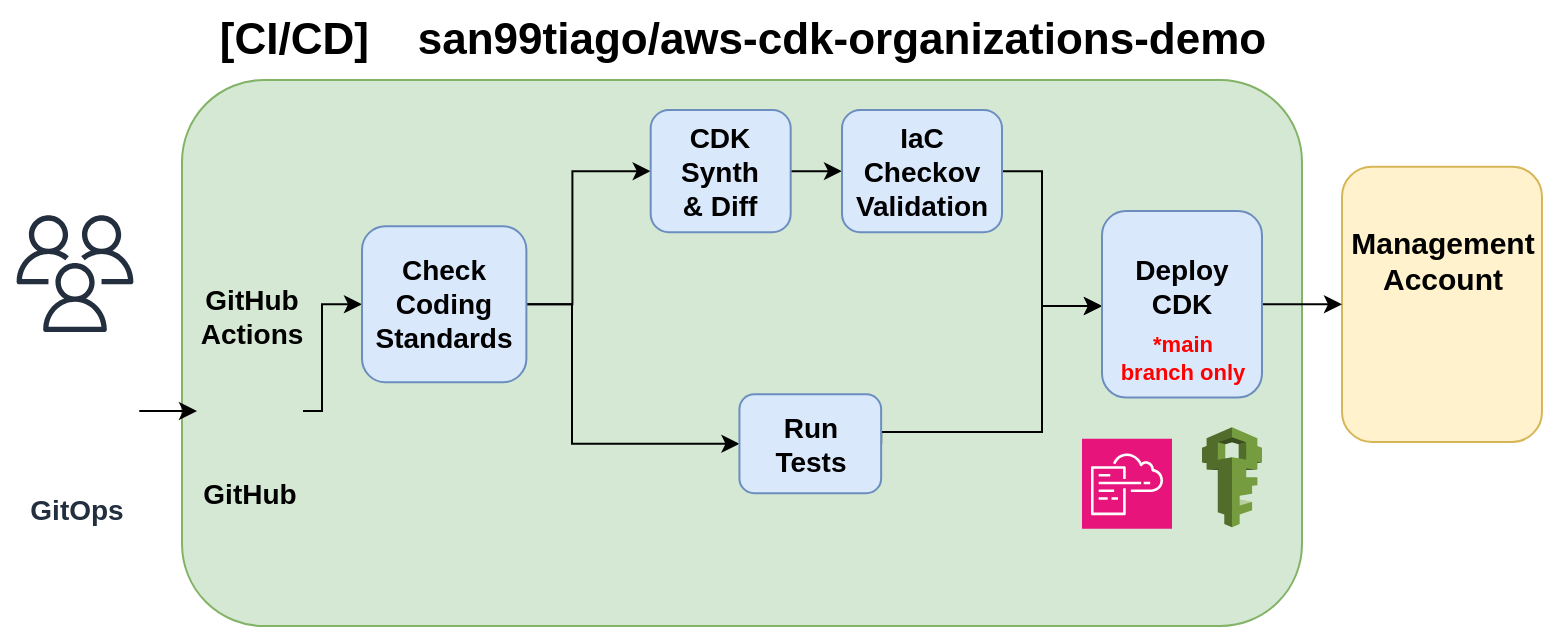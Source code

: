 <mxfile version="21.8.1" type="device">
  <diagram name="Page-1" id="8FTfbC2rcARjfSEzrA1y">
    <mxGraphModel dx="1695" dy="443" grid="1" gridSize="10" guides="1" tooltips="1" connect="1" arrows="1" fold="1" page="1" pageScale="1" pageWidth="850" pageHeight="1100" math="0" shadow="0">
      <root>
        <mxCell id="0" />
        <mxCell id="1" parent="0" />
        <mxCell id="qcpOVHYHYP0Mq-8yIyMg-1" value="" style="rounded=1;whiteSpace=wrap;html=1;fillColor=#d5e8d4;strokeColor=#82b366;fontSize=14;fontStyle=1" parent="1" vertex="1">
          <mxGeometry x="40" y="87" width="560" height="273" as="geometry" />
        </mxCell>
        <mxCell id="iks7YCqrPgkMSZUkMre9-10" style="edgeStyle=orthogonalEdgeStyle;rounded=0;orthogonalLoop=1;jettySize=auto;html=1;entryX=0;entryY=0.5;entryDx=0;entryDy=0;" parent="1" source="qcpOVHYHYP0Mq-8yIyMg-4" target="qcpOVHYHYP0Mq-8yIyMg-21" edge="1">
          <mxGeometry relative="1" as="geometry">
            <Array as="points">
              <mxPoint x="110" y="252" />
              <mxPoint x="110" y="199" />
            </Array>
          </mxGeometry>
        </mxCell>
        <mxCell id="qcpOVHYHYP0Mq-8yIyMg-4" value="" style="shape=image;html=1;verticalAlign=top;verticalLabelPosition=bottom;labelBackgroundColor=#ffffff;imageAspect=0;aspect=fixed;image=https://cdn4.iconfinder.com/data/icons/ionicons/512/icon-social-github-128.png;fontSize=14;fontStyle=1" parent="1" vertex="1">
          <mxGeometry x="47.5" y="226" width="53" height="53" as="geometry" />
        </mxCell>
        <mxCell id="qcpOVHYHYP0Mq-8yIyMg-8" value="&lt;br&gt;&lt;br&gt;&lt;br&gt;&lt;br&gt;GitOps" style="sketch=0;outlineConnect=0;fontColor=#232F3E;gradientColor=none;strokeColor=#232F3E;fillColor=#ffffff;dashed=0;verticalLabelPosition=bottom;verticalAlign=top;align=center;html=1;fontSize=14;fontStyle=1;aspect=fixed;shape=mxgraph.aws4.resourceIcon;resIcon=mxgraph.aws4.users;" parent="1" vertex="1">
          <mxGeometry x="-50" y="147.36" width="73" height="73" as="geometry" />
        </mxCell>
        <mxCell id="qcpOVHYHYP0Mq-8yIyMg-17" value="" style="shape=image;verticalLabelPosition=bottom;labelBackgroundColor=default;verticalAlign=top;aspect=fixed;imageAspect=0;image=https://avatars.githubusercontent.com/u/44036562?s=280&amp;v=4;fontSize=14;fontStyle=1" parent="1" vertex="1">
          <mxGeometry x="47.5" y="134" width="48" height="48" as="geometry" />
        </mxCell>
        <mxCell id="iks7YCqrPgkMSZUkMre9-5" style="edgeStyle=orthogonalEdgeStyle;rounded=0;orthogonalLoop=1;jettySize=auto;html=1;exitX=1;exitY=0.5;exitDx=0;exitDy=0;entryX=0;entryY=0.5;entryDx=0;entryDy=0;" parent="1" source="qcpOVHYHYP0Mq-8yIyMg-21" target="qcpOVHYHYP0Mq-8yIyMg-22" edge="1">
          <mxGeometry relative="1" as="geometry">
            <Array as="points">
              <mxPoint x="235" y="199" />
              <mxPoint x="235" y="269" />
            </Array>
          </mxGeometry>
        </mxCell>
        <mxCell id="iks7YCqrPgkMSZUkMre9-6" style="edgeStyle=orthogonalEdgeStyle;rounded=0;orthogonalLoop=1;jettySize=auto;html=1;entryX=0;entryY=0.5;entryDx=0;entryDy=0;" parent="1" source="qcpOVHYHYP0Mq-8yIyMg-21" target="iks7YCqrPgkMSZUkMre9-2" edge="1">
          <mxGeometry relative="1" as="geometry">
            <Array as="points">
              <mxPoint x="235.19" y="199.13" />
              <mxPoint x="235.19" y="132.13" />
            </Array>
          </mxGeometry>
        </mxCell>
        <mxCell id="qcpOVHYHYP0Mq-8yIyMg-21" value="Check&lt;br&gt;Coding Standards" style="rounded=1;whiteSpace=wrap;html=1;fontSize=14;fontStyle=1;fillColor=#dae8fc;strokeColor=#6c8ebf;" parent="1" vertex="1">
          <mxGeometry x="130" y="160.13" width="82.19" height="78" as="geometry" />
        </mxCell>
        <mxCell id="iks7YCqrPgkMSZUkMre9-21" style="edgeStyle=orthogonalEdgeStyle;rounded=0;orthogonalLoop=1;jettySize=auto;html=1;exitX=1;exitY=0.5;exitDx=0;exitDy=0;entryX=0;entryY=0.5;entryDx=0;entryDy=0;" parent="1" source="qcpOVHYHYP0Mq-8yIyMg-22" target="iks7YCqrPgkMSZUkMre9-18" edge="1">
          <mxGeometry relative="1" as="geometry">
            <Array as="points">
              <mxPoint x="390" y="263" />
              <mxPoint x="470" y="263" />
              <mxPoint x="470" y="200" />
              <mxPoint x="500" y="200" />
            </Array>
          </mxGeometry>
        </mxCell>
        <mxCell id="qcpOVHYHYP0Mq-8yIyMg-22" value="Run&lt;br&gt;Tests" style="rounded=1;whiteSpace=wrap;html=1;fontSize=14;fontStyle=1;fillColor=#dae8fc;strokeColor=#6c8ebf;" parent="1" vertex="1">
          <mxGeometry x="318.72" y="244.12" width="70.85" height="49.5" as="geometry" />
        </mxCell>
        <mxCell id="iks7YCqrPgkMSZUkMre9-4" style="edgeStyle=orthogonalEdgeStyle;rounded=0;orthogonalLoop=1;jettySize=auto;html=1;exitX=1;exitY=0.5;exitDx=0;exitDy=0;" parent="1" source="iks7YCqrPgkMSZUkMre9-13" target="qcpOVHYHYP0Mq-8yIyMg-4" edge="1">
          <mxGeometry relative="1" as="geometry">
            <mxPoint x="13" y="252.5" as="sourcePoint" />
          </mxGeometry>
        </mxCell>
        <mxCell id="qcpOVHYHYP0Mq-8yIyMg-29" value="" style="shape=image;verticalLabelPosition=bottom;labelBackgroundColor=default;verticalAlign=top;aspect=fixed;imageAspect=0;image=https://upload.wikimedia.org/wikipedia/commons/thumb/c/c3/Python-logo-notext.svg/701px-Python-logo-notext.svg.png;" parent="1" vertex="1">
          <mxGeometry x="319.79" y="169.87" width="50.21" height="55" as="geometry" />
        </mxCell>
        <mxCell id="qcpOVHYHYP0Mq-8yIyMg-31" value="" style="rounded=1;whiteSpace=wrap;html=1;fontSize=16;fontStyle=1;fillColor=#fff2cc;strokeColor=#d6b656;" parent="1" vertex="1">
          <mxGeometry x="620" y="130.32" width="100" height="137.62" as="geometry" />
        </mxCell>
        <mxCell id="qcpOVHYHYP0Mq-8yIyMg-36" value="GitHub Actions" style="text;html=1;strokeColor=none;fillColor=none;align=center;verticalAlign=middle;whiteSpace=wrap;rounded=0;fontSize=14;fontStyle=1" parent="1" vertex="1">
          <mxGeometry x="44.56" y="189.75" width="60.25" height="30" as="geometry" />
        </mxCell>
        <mxCell id="qcpOVHYHYP0Mq-8yIyMg-39" value="[CI/CD]&amp;nbsp; &amp;nbsp; san99tiago/aws-cdk-organizations-demo" style="text;html=1;align=center;verticalAlign=middle;resizable=0;points=[];autosize=1;strokeColor=none;fillColor=none;fontStyle=1;fontSize=22;" parent="1" vertex="1">
          <mxGeometry x="45" y="47" width="550" height="40" as="geometry" />
        </mxCell>
        <mxCell id="qcpOVHYHYP0Mq-8yIyMg-40" value="" style="shape=image;verticalLabelPosition=bottom;labelBackgroundColor=default;verticalAlign=top;aspect=fixed;imageAspect=0;image=https://upload.wikimedia.org/wikipedia/commons/thumb/b/ba/Pytest_logo.svg/2048px-Pytest_logo.svg.png;clipPath=inset(8% 31% 49% 30.67%);" parent="1" vertex="1">
          <mxGeometry x="336.53" y="297.62" width="41.44" height="46.48" as="geometry" />
        </mxCell>
        <mxCell id="qcpOVHYHYP0Mq-8yIyMg-42" value="" style="shape=image;verticalLabelPosition=bottom;labelBackgroundColor=default;verticalAlign=top;aspect=fixed;imageAspect=0;image=https://johnfraney.ca/blog/images/poetry.png;" parent="1" vertex="1">
          <mxGeometry x="137.79" y="249.27" width="66.6" height="27.75" as="geometry" />
        </mxCell>
        <mxCell id="qcpOVHYHYP0Mq-8yIyMg-49" value="" style="shape=image;imageAspect=0;aspect=fixed;verticalLabelPosition=bottom;verticalAlign=top;image=https://pypi-camo.global.ssl.fastly.net/d3a1a77162e3cd8c3d2089f27899b6eee71af013/68747470733a2f2f7261772e67697468756275736572636f6e74656e742e636f6d2f7073662f626c61636b2f6d61696e2f646f63732f5f7374617469632f6c6f676f322d726561646d652e706e67;" parent="1" vertex="1">
          <mxGeometry x="99.64" y="279" width="142.91" height="52.49" as="geometry" />
        </mxCell>
        <mxCell id="qcpOVHYHYP0Mq-8yIyMg-50" value="" style="shape=image;verticalLabelPosition=bottom;labelBackgroundColor=default;verticalAlign=top;aspect=fixed;imageAspect=0;image=https://coverage.readthedocs.io/en/latest/_static/sleepy-snake-circle-150.png;" parent="1" vertex="1">
          <mxGeometry x="288.59" y="300.11" width="41.5" height="41.5" as="geometry" />
        </mxCell>
        <mxCell id="qcpOVHYHYP0Mq-8yIyMg-51" value="" style="shape=image;verticalLabelPosition=bottom;labelBackgroundColor=default;verticalAlign=top;aspect=fixed;imageAspect=0;image=https://upload.wikimedia.org/wikipedia/commons/thumb/b/ba/Pytest_logo.svg/2048px-Pytest_logo.svg.png;clipPath=inset(55.67% 10.67% 13% 6%);" parent="1" vertex="1">
          <mxGeometry x="382.36" y="310.61" width="54.51" height="20.5" as="geometry" />
        </mxCell>
        <mxCell id="iks7YCqrPgkMSZUkMre9-15" style="edgeStyle=orthogonalEdgeStyle;rounded=0;orthogonalLoop=1;jettySize=auto;html=1;exitX=1;exitY=0.5;exitDx=0;exitDy=0;entryX=0;entryY=0.5;entryDx=0;entryDy=0;" parent="1" source="iks7YCqrPgkMSZUkMre9-2" target="iks7YCqrPgkMSZUkMre9-14" edge="1">
          <mxGeometry relative="1" as="geometry" />
        </mxCell>
        <mxCell id="iks7YCqrPgkMSZUkMre9-2" value="CDK&lt;br&gt;Synth&lt;br&gt;&amp;amp; Diff" style="rounded=1;whiteSpace=wrap;html=1;fontSize=14;fontStyle=1;fillColor=#dae8fc;strokeColor=#6c8ebf;" parent="1" vertex="1">
          <mxGeometry x="274.34" y="102" width="70" height="61.13" as="geometry" />
        </mxCell>
        <mxCell id="iks7YCqrPgkMSZUkMre9-8" value="" style="shape=image;verticalLabelPosition=bottom;labelBackgroundColor=default;verticalAlign=top;aspect=fixed;imageAspect=0;image=https://upload.wikimedia.org/wikipedia/commons/thumb/9/93/Amazon_Web_Services_Logo.svg/640px-Amazon_Web_Services_Logo.svg.png;" parent="1" vertex="1">
          <mxGeometry x="636.3" y="205.53" width="67.39" height="40.34" as="geometry" />
        </mxCell>
        <mxCell id="iks7YCqrPgkMSZUkMre9-9" value="" style="shape=image;verticalLabelPosition=bottom;labelBackgroundColor=default;verticalAlign=top;aspect=fixed;imageAspect=0;image=https://miro.medium.com/v2/resize:fit:500/1*LHt1OdlaWH2zM1jknkeYlg.png;" parent="1" vertex="1">
          <mxGeometry x="270" y="189.75" width="44.25" height="44.25" as="geometry" />
        </mxCell>
        <mxCell id="iks7YCqrPgkMSZUkMre9-13" value="" style="shape=image;verticalLabelPosition=bottom;labelBackgroundColor=default;verticalAlign=top;aspect=fixed;imageAspect=0;image=https://git-scm.com/images/logos/downloads/Git-Icon-1788C.png;" parent="1" vertex="1">
          <mxGeometry x="-45.65" y="220.36" width="64.29" height="64.29" as="geometry" />
        </mxCell>
        <mxCell id="iks7YCqrPgkMSZUkMre9-19" style="edgeStyle=orthogonalEdgeStyle;rounded=0;orthogonalLoop=1;jettySize=auto;html=1;exitX=1;exitY=0.5;exitDx=0;exitDy=0;entryX=0;entryY=0.5;entryDx=0;entryDy=0;" parent="1" source="iks7YCqrPgkMSZUkMre9-14" target="iks7YCqrPgkMSZUkMre9-18" edge="1">
          <mxGeometry relative="1" as="geometry">
            <Array as="points">
              <mxPoint x="470" y="133" />
              <mxPoint x="470" y="200" />
              <mxPoint x="500" y="200" />
            </Array>
          </mxGeometry>
        </mxCell>
        <mxCell id="iks7YCqrPgkMSZUkMre9-14" value="IaC&lt;br&gt;Checkov&lt;br&gt;Validation" style="rounded=1;whiteSpace=wrap;html=1;fontSize=14;fontStyle=1;fillColor=#dae8fc;strokeColor=#6c8ebf;" parent="1" vertex="1">
          <mxGeometry x="370" y="102" width="80" height="61.13" as="geometry" />
        </mxCell>
        <mxCell id="iks7YCqrPgkMSZUkMre9-17" value="" style="shape=image;verticalLabelPosition=bottom;labelBackgroundColor=default;verticalAlign=top;aspect=fixed;imageAspect=0;image=https://raw.githubusercontent.com/bridgecrewio/checkov/main/docs/web/images/checkov_by_bridgecrew.png;rotation=-30;" parent="1" vertex="1">
          <mxGeometry x="366.12" y="198.39" width="87.76" height="29.55" as="geometry" />
        </mxCell>
        <mxCell id="zWsqOKRnjrgEfBXB0Wx7-3" style="edgeStyle=orthogonalEdgeStyle;rounded=0;orthogonalLoop=1;jettySize=auto;html=1;exitX=1;exitY=0.5;exitDx=0;exitDy=0;entryX=0;entryY=0.5;entryDx=0;entryDy=0;" edge="1" parent="1" source="iks7YCqrPgkMSZUkMre9-18" target="qcpOVHYHYP0Mq-8yIyMg-31">
          <mxGeometry relative="1" as="geometry" />
        </mxCell>
        <mxCell id="iks7YCqrPgkMSZUkMre9-18" value="Deploy CDK&lt;br&gt;&amp;nbsp;&lt;br&gt;" style="rounded=1;whiteSpace=wrap;html=1;fontSize=14;fontStyle=1;fillColor=#dae8fc;strokeColor=#6c8ebf;" parent="1" vertex="1">
          <mxGeometry x="500" y="152.54" width="80" height="93.19" as="geometry" />
        </mxCell>
        <mxCell id="iks7YCqrPgkMSZUkMre9-24" value="" style="sketch=0;points=[[0,0,0],[0.25,0,0],[0.5,0,0],[0.75,0,0],[1,0,0],[0,1,0],[0.25,1,0],[0.5,1,0],[0.75,1,0],[1,1,0],[0,0.25,0],[0,0.5,0],[0,0.75,0],[1,0.25,0],[1,0.5,0],[1,0.75,0]];points=[[0,0,0],[0.25,0,0],[0.5,0,0],[0.75,0,0],[1,0,0],[0,1,0],[0.25,1,0],[0.5,1,0],[0.75,1,0],[1,1,0],[0,0.25,0],[0,0.5,0],[0,0.75,0],[1,0.25,0],[1,0.5,0],[1,0.75,0]];outlineConnect=0;fontColor=#232F3E;fillColor=#E7157B;strokeColor=#ffffff;dashed=0;verticalLabelPosition=bottom;verticalAlign=top;align=center;html=1;fontSize=12;fontStyle=0;aspect=fixed;shape=mxgraph.aws4.resourceIcon;resIcon=mxgraph.aws4.cloudformation;" parent="1" vertex="1">
          <mxGeometry x="490" y="266.34" width="45" height="45" as="geometry" />
        </mxCell>
        <mxCell id="iks7YCqrPgkMSZUkMre9-25" value="" style="outlineConnect=0;dashed=0;verticalLabelPosition=bottom;verticalAlign=top;align=center;html=1;shape=mxgraph.aws3.iam;fillColor=#759C3E;gradientColor=none;" parent="1" vertex="1">
          <mxGeometry x="550" y="260.61" width="30" height="50" as="geometry" />
        </mxCell>
        <mxCell id="iks7YCqrPgkMSZUkMre9-26" value="*main&lt;br&gt;branch only" style="text;html=1;strokeColor=none;fillColor=none;align=center;verticalAlign=middle;whiteSpace=wrap;rounded=0;fontSize=11;fontStyle=1;fontColor=#FF0000;" parent="1" vertex="1">
          <mxGeometry x="502.5" y="211.97" width="75" height="27.46" as="geometry" />
        </mxCell>
        <mxCell id="iks7YCqrPgkMSZUkMre9-27" value="GitHub" style="text;html=1;strokeColor=none;fillColor=none;align=center;verticalAlign=middle;whiteSpace=wrap;rounded=0;fontSize=14;fontStyle=1" parent="1" vertex="1">
          <mxGeometry x="43.88" y="279" width="60.25" height="30" as="geometry" />
        </mxCell>
        <mxCell id="iks7YCqrPgkMSZUkMre9-29" value="Management&lt;br style=&quot;font-size: 15px;&quot;&gt;Account" style="text;html=1;strokeColor=none;fillColor=none;align=center;verticalAlign=middle;whiteSpace=wrap;rounded=0;fontSize=15;fontStyle=1" parent="1" vertex="1">
          <mxGeometry x="624.5" y="147.36" width="91" height="59" as="geometry" />
        </mxCell>
      </root>
    </mxGraphModel>
  </diagram>
</mxfile>
